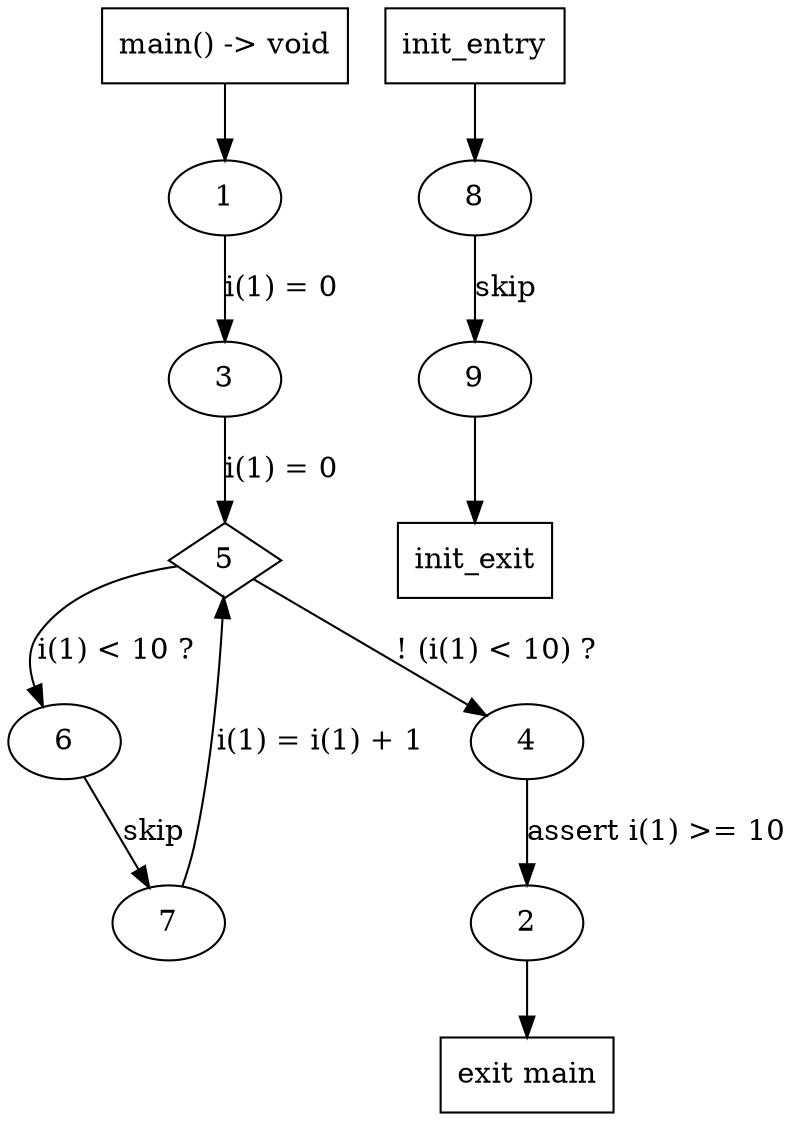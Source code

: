 digraph CFG {
 1 -> 3 [label="i(1) = 0"];
 3 -> 5 [label="i(1) = 0"];
 5 -> 6 [label="i(1) < 10 ?"];
 5 -> 4 [label="! (i(1) < 10) ?"];
 7 -> 5 [label="i(1) = i(1) + 1"];
 6 -> 7 [label="skip"];
 4 -> 2 [label="assert i(1) >= 10"];
 8 -> 9 [label="skip"];
  5 [shape=diamond];  entry_main [shape=box,label="main() -> void"];
  exit_main [shape=box,label="exit main"];
  entry_main -> 1;
  2 -> exit_main;
  init_entry [shape=box];
  init_exit [shape=box];
  init_entry -> 8;
  9 -> init_exit;
}

